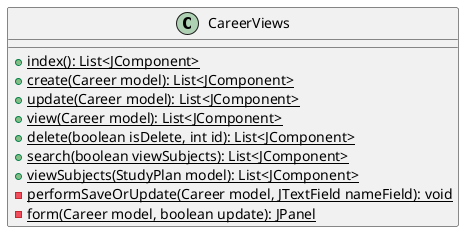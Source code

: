 @startuml

class CareerViews {
  + {static} index(): List<JComponent>
  + {static} create(Career model): List<JComponent>
  + {static} update(Career model): List<JComponent>
  + {static} view(Career model): List<JComponent>
  + {static} delete(boolean isDelete, int id): List<JComponent>
  + {static} search(boolean viewSubjects): List<JComponent>
  + {static} viewSubjects(StudyPlan model): List<JComponent>
  - {static} performSaveOrUpdate(Career model, JTextField nameField): void
  - {static} form(Career model, boolean update): JPanel
}

@enduml
